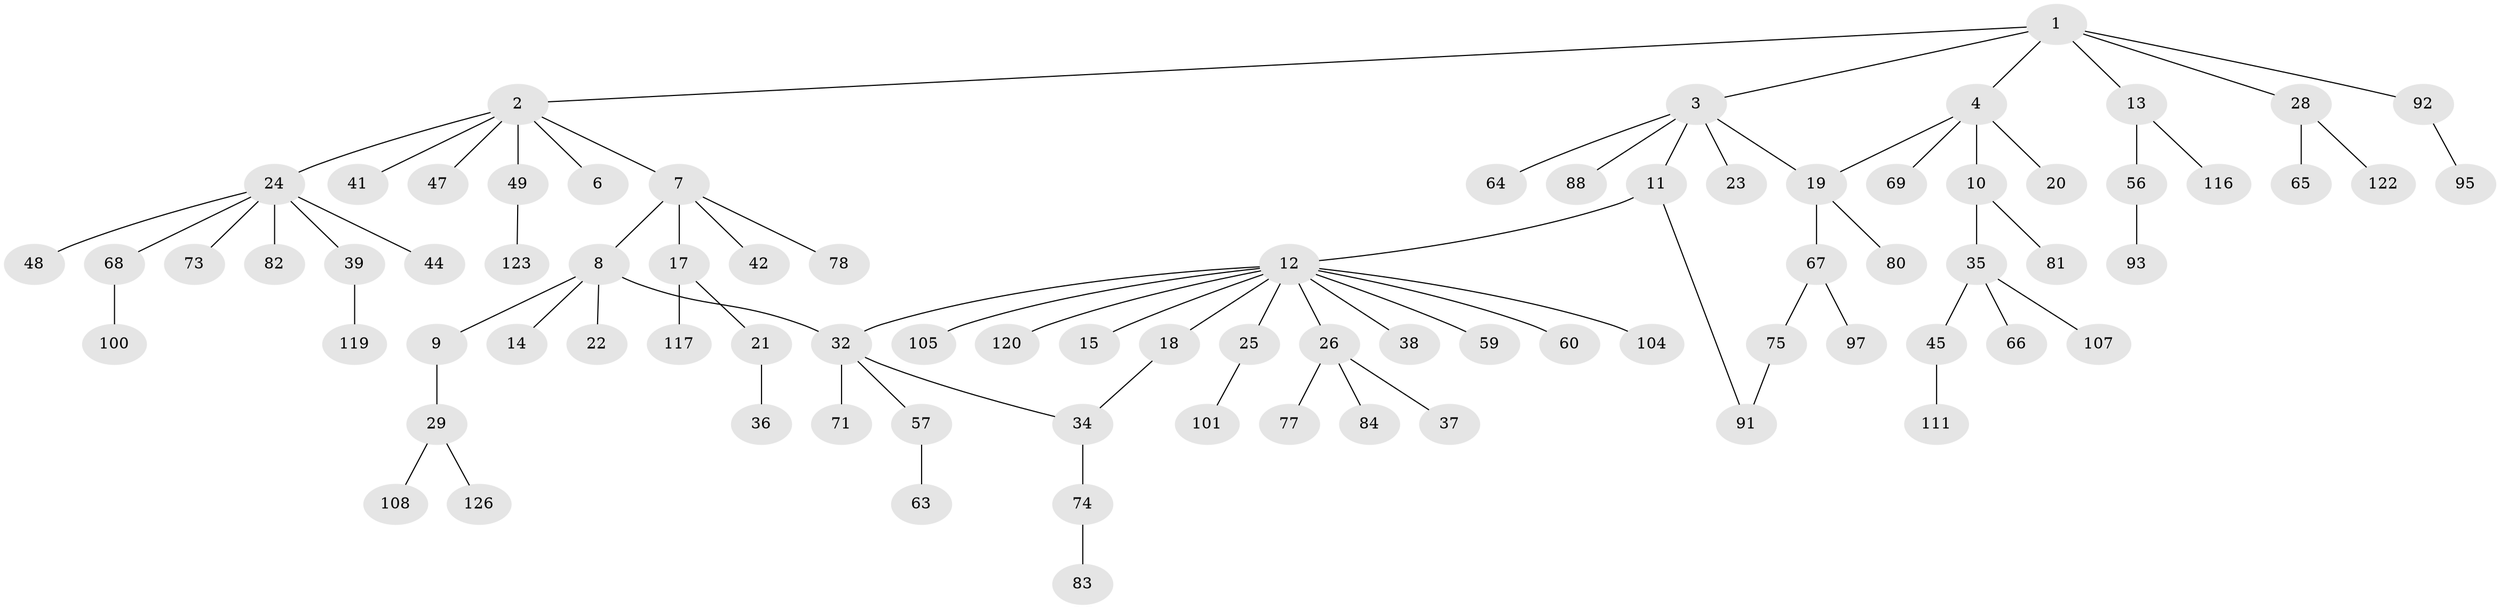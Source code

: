// Generated by graph-tools (version 1.1) at 2025/23/03/03/25 07:23:34]
// undirected, 82 vertices, 85 edges
graph export_dot {
graph [start="1"]
  node [color=gray90,style=filled];
  1;
  2 [super="+5"];
  3 [super="+86"];
  4 [super="+16"];
  6 [super="+76"];
  7 [super="+114"];
  8 [super="+115"];
  9;
  10 [super="+30"];
  11;
  12 [super="+27"];
  13 [super="+40"];
  14 [super="+118"];
  15 [super="+85"];
  17;
  18 [super="+72"];
  19 [super="+50"];
  20 [super="+54"];
  21 [super="+33"];
  22;
  23;
  24 [super="+31"];
  25 [super="+98"];
  26 [super="+53"];
  28 [super="+110"];
  29 [super="+43"];
  32 [super="+96"];
  34 [super="+58"];
  35 [super="+46"];
  36;
  37;
  38;
  39 [super="+109"];
  41;
  42;
  44;
  45;
  47 [super="+55"];
  48 [super="+51"];
  49 [super="+52"];
  56;
  57 [super="+112"];
  59 [super="+62"];
  60 [super="+61"];
  63 [super="+99"];
  64;
  65;
  66;
  67 [super="+70"];
  68 [super="+87"];
  69 [super="+103"];
  71 [super="+127"];
  73;
  74 [super="+90"];
  75 [super="+79"];
  77 [super="+106"];
  78;
  80 [super="+94"];
  81;
  82 [super="+125"];
  83 [super="+89"];
  84;
  88;
  91 [super="+102"];
  92 [super="+113"];
  93;
  95;
  97;
  100;
  101;
  104;
  105;
  107;
  108;
  111;
  116;
  117 [super="+121"];
  119;
  120;
  122 [super="+124"];
  123;
  126;
  1 -- 2;
  1 -- 3;
  1 -- 4;
  1 -- 13;
  1 -- 28;
  1 -- 92;
  2 -- 24;
  2 -- 41;
  2 -- 49;
  2 -- 6;
  2 -- 7;
  2 -- 47;
  3 -- 11;
  3 -- 23;
  3 -- 64;
  3 -- 19;
  3 -- 88;
  4 -- 10;
  4 -- 19;
  4 -- 69;
  4 -- 20;
  7 -- 8;
  7 -- 17;
  7 -- 42;
  7 -- 78;
  8 -- 9;
  8 -- 14;
  8 -- 22;
  8 -- 32;
  9 -- 29;
  10 -- 35;
  10 -- 81;
  11 -- 12;
  11 -- 91;
  12 -- 15;
  12 -- 18;
  12 -- 25;
  12 -- 26;
  12 -- 32;
  12 -- 38;
  12 -- 59;
  12 -- 104;
  12 -- 120;
  12 -- 105;
  12 -- 60;
  13 -- 56;
  13 -- 116;
  17 -- 21;
  17 -- 117;
  18 -- 34;
  19 -- 80;
  19 -- 67;
  21 -- 36;
  24 -- 48;
  24 -- 82;
  24 -- 68;
  24 -- 39;
  24 -- 73;
  24 -- 44;
  25 -- 101;
  26 -- 37;
  26 -- 84;
  26 -- 77;
  28 -- 65;
  28 -- 122;
  29 -- 108;
  29 -- 126;
  32 -- 57;
  32 -- 71;
  32 -- 34;
  34 -- 74;
  35 -- 45;
  35 -- 107;
  35 -- 66;
  39 -- 119;
  45 -- 111;
  49 -- 123;
  56 -- 93;
  57 -- 63;
  67 -- 97;
  67 -- 75;
  68 -- 100;
  74 -- 83;
  75 -- 91;
  92 -- 95;
}
